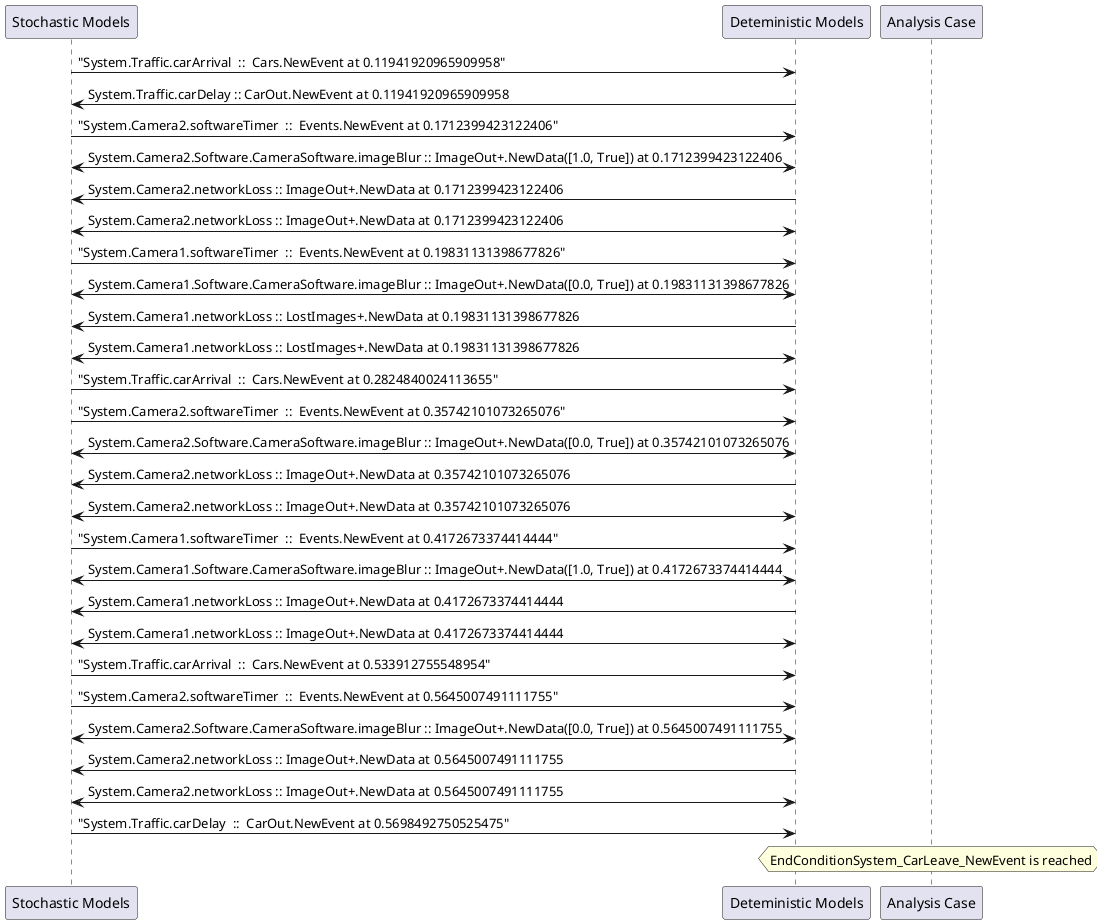 
	@startuml
	participant "Stochastic Models" as stochmodel
	participant "Deteministic Models" as detmodel
	participant "Analysis Case" as analysis
	{5433_stop} stochmodel -> detmodel : "System.Traffic.carArrival  ::  Cars.NewEvent at 0.11941920965909958"
{5441_start} detmodel -> stochmodel : System.Traffic.carDelay :: CarOut.NewEvent at 0.11941920965909958
{5417_stop} stochmodel -> detmodel : "System.Camera2.softwareTimer  ::  Events.NewEvent at 0.1712399423122406"
detmodel <-> stochmodel : System.Camera2.Software.CameraSoftware.imageBlur :: ImageOut+.NewData([1.0, True]) at 0.1712399423122406
detmodel -> stochmodel : System.Camera2.networkLoss :: ImageOut+.NewData at 0.1712399423122406
detmodel <-> stochmodel : System.Camera2.networkLoss :: ImageOut+.NewData at 0.1712399423122406
{5402_stop} stochmodel -> detmodel : "System.Camera1.softwareTimer  ::  Events.NewEvent at 0.19831131398677826"
detmodel <-> stochmodel : System.Camera1.Software.CameraSoftware.imageBlur :: ImageOut+.NewData([0.0, True]) at 0.19831131398677826
detmodel -> stochmodel : System.Camera1.networkLoss :: LostImages+.NewData at 0.19831131398677826
detmodel <-> stochmodel : System.Camera1.networkLoss :: LostImages+.NewData at 0.19831131398677826
{5434_stop} stochmodel -> detmodel : "System.Traffic.carArrival  ::  Cars.NewEvent at 0.2824840024113655"
{5418_stop} stochmodel -> detmodel : "System.Camera2.softwareTimer  ::  Events.NewEvent at 0.35742101073265076"
detmodel <-> stochmodel : System.Camera2.Software.CameraSoftware.imageBlur :: ImageOut+.NewData([0.0, True]) at 0.35742101073265076
detmodel -> stochmodel : System.Camera2.networkLoss :: ImageOut+.NewData at 0.35742101073265076
detmodel <-> stochmodel : System.Camera2.networkLoss :: ImageOut+.NewData at 0.35742101073265076
{5403_stop} stochmodel -> detmodel : "System.Camera1.softwareTimer  ::  Events.NewEvent at 0.4172673374414444"
detmodel <-> stochmodel : System.Camera1.Software.CameraSoftware.imageBlur :: ImageOut+.NewData([1.0, True]) at 0.4172673374414444
detmodel -> stochmodel : System.Camera1.networkLoss :: ImageOut+.NewData at 0.4172673374414444
detmodel <-> stochmodel : System.Camera1.networkLoss :: ImageOut+.NewData at 0.4172673374414444
{5435_stop} stochmodel -> detmodel : "System.Traffic.carArrival  ::  Cars.NewEvent at 0.533912755548954"
{5419_stop} stochmodel -> detmodel : "System.Camera2.softwareTimer  ::  Events.NewEvent at 0.5645007491111755"
detmodel <-> stochmodel : System.Camera2.Software.CameraSoftware.imageBlur :: ImageOut+.NewData([0.0, True]) at 0.5645007491111755
detmodel -> stochmodel : System.Camera2.networkLoss :: ImageOut+.NewData at 0.5645007491111755
detmodel <-> stochmodel : System.Camera2.networkLoss :: ImageOut+.NewData at 0.5645007491111755
{5441_stop} stochmodel -> detmodel : "System.Traffic.carDelay  ::  CarOut.NewEvent at 0.5698492750525475"
{5441_start} <-> {5441_stop} : delay
hnote over analysis 
EndConditionSystem_CarLeave_NewEvent is reached
endnote
@enduml